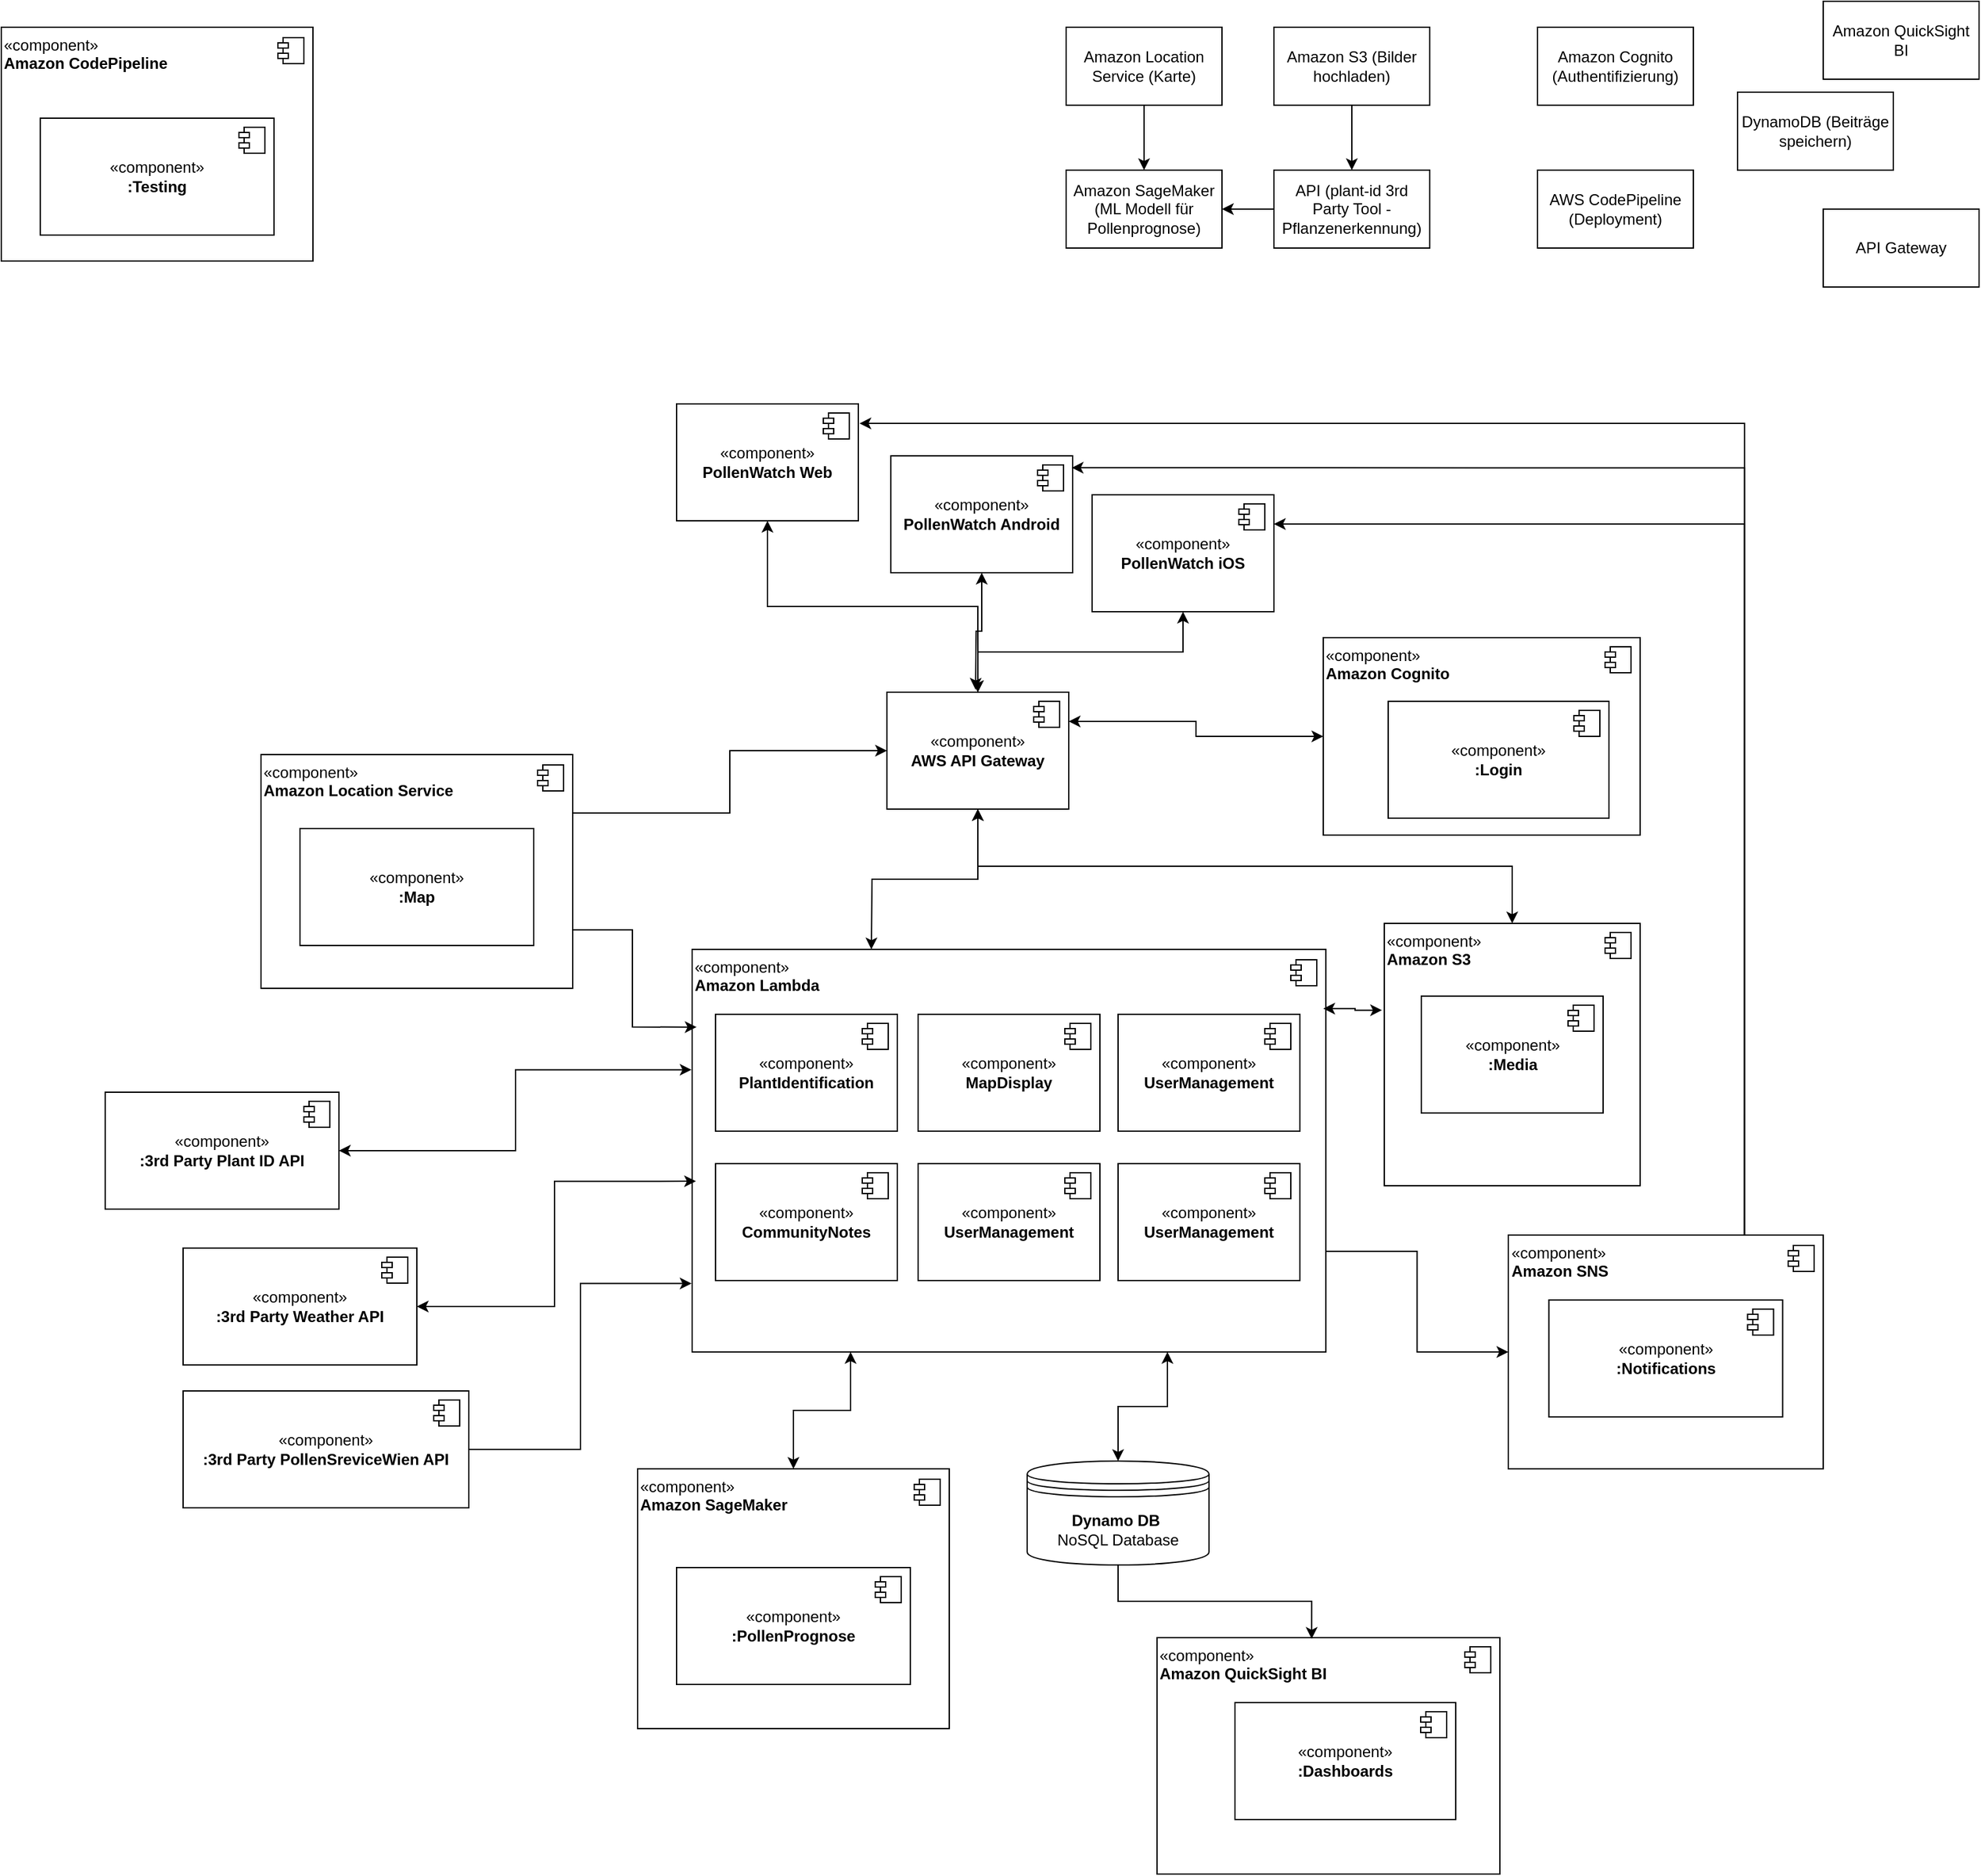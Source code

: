 <mxfile version="27.1.4">
  <diagram name="Seite-1" id="LLEtCyWinPWdS2YDN9kB">
    <mxGraphModel dx="3228" dy="2442" grid="1" gridSize="10" guides="1" tooltips="1" connect="1" arrows="1" fold="1" page="1" pageScale="1" pageWidth="827" pageHeight="1169" math="0" shadow="0">
      <root>
        <mxCell id="0" />
        <mxCell id="1" parent="0" />
        <mxCell id="4r_Y0ZmjXoZ240VpbycW-23" style="edgeStyle=orthogonalEdgeStyle;rounded=0;orthogonalLoop=1;jettySize=auto;html=1;exitX=0.5;exitY=1;exitDx=0;exitDy=0;" parent="1" source="4r_Y0ZmjXoZ240VpbycW-2" target="4r_Y0ZmjXoZ240VpbycW-8" edge="1">
          <mxGeometry relative="1" as="geometry" />
        </mxCell>
        <mxCell id="4r_Y0ZmjXoZ240VpbycW-2" value="Amazon Location Service (Karte)" style="rounded=0;whiteSpace=wrap;html=1;" parent="1" vertex="1">
          <mxGeometry x="70" y="-420" width="120" height="60" as="geometry" />
        </mxCell>
        <mxCell id="4r_Y0ZmjXoZ240VpbycW-3" value="API Gateway" style="rounded=0;whiteSpace=wrap;html=1;" parent="1" vertex="1">
          <mxGeometry x="653" y="-280" width="120" height="60" as="geometry" />
        </mxCell>
        <mxCell id="4r_Y0ZmjXoZ240VpbycW-4" value="DynamoDB (Beiträge speichern)" style="rounded=0;whiteSpace=wrap;html=1;" parent="1" vertex="1">
          <mxGeometry x="587" y="-370" width="120" height="60" as="geometry" />
        </mxCell>
        <mxCell id="4r_Y0ZmjXoZ240VpbycW-22" style="edgeStyle=orthogonalEdgeStyle;rounded=0;orthogonalLoop=1;jettySize=auto;html=1;exitX=0.5;exitY=1;exitDx=0;exitDy=0;entryX=0.5;entryY=0;entryDx=0;entryDy=0;" parent="1" source="4r_Y0ZmjXoZ240VpbycW-6" target="4r_Y0ZmjXoZ240VpbycW-7" edge="1">
          <mxGeometry relative="1" as="geometry" />
        </mxCell>
        <mxCell id="4r_Y0ZmjXoZ240VpbycW-6" value="Amazon S3 (Bilder hochladen)" style="rounded=0;whiteSpace=wrap;html=1;" parent="1" vertex="1">
          <mxGeometry x="230" y="-420" width="120" height="60" as="geometry" />
        </mxCell>
        <mxCell id="4r_Y0ZmjXoZ240VpbycW-24" style="edgeStyle=orthogonalEdgeStyle;rounded=0;orthogonalLoop=1;jettySize=auto;html=1;exitX=0;exitY=0.5;exitDx=0;exitDy=0;entryX=1;entryY=0.5;entryDx=0;entryDy=0;" parent="1" source="4r_Y0ZmjXoZ240VpbycW-7" target="4r_Y0ZmjXoZ240VpbycW-8" edge="1">
          <mxGeometry relative="1" as="geometry" />
        </mxCell>
        <mxCell id="4r_Y0ZmjXoZ240VpbycW-7" value="API (plant-id 3rd Party Tool - Pflanzenerkennung)" style="rounded=0;whiteSpace=wrap;html=1;" parent="1" vertex="1">
          <mxGeometry x="230" y="-310" width="120" height="60" as="geometry" />
        </mxCell>
        <mxCell id="4r_Y0ZmjXoZ240VpbycW-8" value="Amazon SageMaker (ML Modell für Pollenprognose)" style="rounded=0;whiteSpace=wrap;html=1;" parent="1" vertex="1">
          <mxGeometry x="70" y="-310" width="120" height="60" as="geometry" />
        </mxCell>
        <mxCell id="4r_Y0ZmjXoZ240VpbycW-9" value="Amazon Cognito (Authentifizierung)" style="rounded=0;whiteSpace=wrap;html=1;" parent="1" vertex="1">
          <mxGeometry x="433" y="-420" width="120" height="60" as="geometry" />
        </mxCell>
        <mxCell id="4r_Y0ZmjXoZ240VpbycW-11" value="Amazon QuickSight BI" style="rounded=0;whiteSpace=wrap;html=1;" parent="1" vertex="1">
          <mxGeometry x="653" y="-440" width="120" height="60" as="geometry" />
        </mxCell>
        <mxCell id="4r_Y0ZmjXoZ240VpbycW-12" value="AWS CodePipeline (Deployment)" style="rounded=0;whiteSpace=wrap;html=1;" parent="1" vertex="1">
          <mxGeometry x="433" y="-310" width="120" height="60" as="geometry" />
        </mxCell>
        <mxCell id="u-LYRZsdHviWgN9R1KnS-85" style="edgeStyle=orthogonalEdgeStyle;rounded=0;orthogonalLoop=1;jettySize=auto;html=1;exitX=0.75;exitY=0;exitDx=0;exitDy=0;entryX=1;entryY=0.25;entryDx=0;entryDy=0;" edge="1" parent="1" source="u-LYRZsdHviWgN9R1KnS-1" target="u-LYRZsdHviWgN9R1KnS-71">
          <mxGeometry relative="1" as="geometry" />
        </mxCell>
        <mxCell id="u-LYRZsdHviWgN9R1KnS-1" value="«component»&lt;br&gt;&lt;b&gt;Amazon SNS&lt;/b&gt;" style="html=1;dropTarget=0;whiteSpace=wrap;align=left;verticalAlign=top;" vertex="1" parent="1">
          <mxGeometry x="410.5" y="510" width="242.5" height="180" as="geometry" />
        </mxCell>
        <mxCell id="u-LYRZsdHviWgN9R1KnS-2" value="" style="shape=module;jettyWidth=8;jettyHeight=4;" vertex="1" parent="u-LYRZsdHviWgN9R1KnS-1">
          <mxGeometry x="1" width="20" height="20" relative="1" as="geometry">
            <mxPoint x="-27" y="8" as="offset" />
          </mxGeometry>
        </mxCell>
        <mxCell id="u-LYRZsdHviWgN9R1KnS-3" value="«component»&lt;br&gt;&lt;b&gt;:Notifications&lt;/b&gt;" style="html=1;dropTarget=0;whiteSpace=wrap;" vertex="1" parent="1">
          <mxGeometry x="441.75" y="560" width="180" height="90" as="geometry" />
        </mxCell>
        <mxCell id="u-LYRZsdHviWgN9R1KnS-4" value="" style="shape=module;jettyWidth=8;jettyHeight=4;" vertex="1" parent="u-LYRZsdHviWgN9R1KnS-3">
          <mxGeometry x="1" width="20" height="20" relative="1" as="geometry">
            <mxPoint x="-27" y="7" as="offset" />
          </mxGeometry>
        </mxCell>
        <mxCell id="u-LYRZsdHviWgN9R1KnS-6" value="&lt;div style=&quot;&quot;&gt;«component»&lt;/div&gt;&lt;b&gt;Amazon SageMaker&lt;/b&gt;" style="html=1;dropTarget=0;whiteSpace=wrap;verticalAlign=top;align=left;" vertex="1" parent="1">
          <mxGeometry x="-260" y="690" width="240" height="200" as="geometry" />
        </mxCell>
        <mxCell id="u-LYRZsdHviWgN9R1KnS-7" value="" style="shape=module;jettyWidth=8;jettyHeight=4;" vertex="1" parent="u-LYRZsdHviWgN9R1KnS-6">
          <mxGeometry x="1" width="20" height="20" relative="1" as="geometry">
            <mxPoint x="-27" y="8" as="offset" />
          </mxGeometry>
        </mxCell>
        <mxCell id="u-LYRZsdHviWgN9R1KnS-8" value="«component»&lt;br&gt;&lt;b&gt;Amazon S3&lt;/b&gt;" style="html=1;dropTarget=0;whiteSpace=wrap;align=left;verticalAlign=top;" vertex="1" parent="1">
          <mxGeometry x="315" y="270" width="197" height="202" as="geometry" />
        </mxCell>
        <mxCell id="u-LYRZsdHviWgN9R1KnS-9" value="" style="shape=module;jettyWidth=8;jettyHeight=4;" vertex="1" parent="u-LYRZsdHviWgN9R1KnS-8">
          <mxGeometry x="1" width="20" height="20" relative="1" as="geometry">
            <mxPoint x="-27" y="7" as="offset" />
          </mxGeometry>
        </mxCell>
        <mxCell id="u-LYRZsdHviWgN9R1KnS-10" value="«component»&lt;br&gt;&lt;b&gt;:Media&lt;/b&gt;" style="html=1;dropTarget=0;whiteSpace=wrap;" vertex="1" parent="1">
          <mxGeometry x="343.5" y="326" width="140" height="90" as="geometry" />
        </mxCell>
        <mxCell id="u-LYRZsdHviWgN9R1KnS-11" value="" style="shape=module;jettyWidth=8;jettyHeight=4;" vertex="1" parent="u-LYRZsdHviWgN9R1KnS-10">
          <mxGeometry x="1" width="20" height="20" relative="1" as="geometry">
            <mxPoint x="-27" y="7" as="offset" />
          </mxGeometry>
        </mxCell>
        <mxCell id="u-LYRZsdHviWgN9R1KnS-12" value="«component»&lt;br&gt;&lt;b&gt;:3rd Party Plant ID API&lt;/b&gt;" style="html=1;dropTarget=0;whiteSpace=wrap;" vertex="1" parent="1">
          <mxGeometry x="-670" y="400" width="180" height="90" as="geometry" />
        </mxCell>
        <mxCell id="u-LYRZsdHviWgN9R1KnS-13" value="" style="shape=module;jettyWidth=8;jettyHeight=4;" vertex="1" parent="u-LYRZsdHviWgN9R1KnS-12">
          <mxGeometry x="1" width="20" height="20" relative="1" as="geometry">
            <mxPoint x="-27" y="7" as="offset" />
          </mxGeometry>
        </mxCell>
        <mxCell id="u-LYRZsdHviWgN9R1KnS-14" value="«component»&lt;br&gt;&lt;b&gt;:PollenPrognose&lt;/b&gt;" style="html=1;dropTarget=0;whiteSpace=wrap;" vertex="1" parent="1">
          <mxGeometry x="-230" y="766" width="180" height="90" as="geometry" />
        </mxCell>
        <mxCell id="u-LYRZsdHviWgN9R1KnS-15" value="" style="shape=module;jettyWidth=8;jettyHeight=4;" vertex="1" parent="u-LYRZsdHviWgN9R1KnS-14">
          <mxGeometry x="1" width="20" height="20" relative="1" as="geometry">
            <mxPoint x="-27" y="7" as="offset" />
          </mxGeometry>
        </mxCell>
        <mxCell id="u-LYRZsdHviWgN9R1KnS-95" style="edgeStyle=orthogonalEdgeStyle;rounded=0;orthogonalLoop=1;jettySize=auto;html=1;exitX=1;exitY=0.25;exitDx=0;exitDy=0;entryX=0;entryY=0.5;entryDx=0;entryDy=0;" edge="1" parent="1" source="u-LYRZsdHviWgN9R1KnS-21" target="u-LYRZsdHviWgN9R1KnS-47">
          <mxGeometry relative="1" as="geometry" />
        </mxCell>
        <mxCell id="u-LYRZsdHviWgN9R1KnS-21" value="&lt;div style=&quot;&quot;&gt;«component»&lt;/div&gt;&lt;b&gt;Amazon Location Service&lt;/b&gt;" style="html=1;dropTarget=0;whiteSpace=wrap;verticalAlign=top;align=left;" vertex="1" parent="1">
          <mxGeometry x="-550" y="140" width="240" height="180" as="geometry" />
        </mxCell>
        <mxCell id="u-LYRZsdHviWgN9R1KnS-22" value="" style="shape=module;jettyWidth=8;jettyHeight=4;" vertex="1" parent="u-LYRZsdHviWgN9R1KnS-21">
          <mxGeometry x="1" width="20" height="20" relative="1" as="geometry">
            <mxPoint x="-27" y="8" as="offset" />
          </mxGeometry>
        </mxCell>
        <mxCell id="u-LYRZsdHviWgN9R1KnS-23" value="«component»&lt;br&gt;&lt;b&gt;:Map&lt;/b&gt;" style="html=1;dropTarget=0;whiteSpace=wrap;" vertex="1" parent="1">
          <mxGeometry x="-520" y="197" width="180" height="90" as="geometry" />
        </mxCell>
        <mxCell id="u-LYRZsdHviWgN9R1KnS-26" value="«component»&lt;br&gt;&lt;b&gt;Amazon Cognito&lt;/b&gt;" style="html=1;dropTarget=0;whiteSpace=wrap;align=left;verticalAlign=top;" vertex="1" parent="1">
          <mxGeometry x="268" y="50" width="244" height="152" as="geometry" />
        </mxCell>
        <mxCell id="u-LYRZsdHviWgN9R1KnS-27" value="" style="shape=module;jettyWidth=8;jettyHeight=4;" vertex="1" parent="u-LYRZsdHviWgN9R1KnS-26">
          <mxGeometry x="1" width="20" height="20" relative="1" as="geometry">
            <mxPoint x="-27" y="7" as="offset" />
          </mxGeometry>
        </mxCell>
        <mxCell id="u-LYRZsdHviWgN9R1KnS-28" value="«component»&lt;br&gt;&lt;b&gt;:Login&lt;/b&gt;" style="html=1;dropTarget=0;whiteSpace=wrap;" vertex="1" parent="1">
          <mxGeometry x="318" y="99" width="170" height="90" as="geometry" />
        </mxCell>
        <mxCell id="u-LYRZsdHviWgN9R1KnS-29" value="" style="shape=module;jettyWidth=8;jettyHeight=4;" vertex="1" parent="u-LYRZsdHviWgN9R1KnS-28">
          <mxGeometry x="1" width="20" height="20" relative="1" as="geometry">
            <mxPoint x="-27" y="7" as="offset" />
          </mxGeometry>
        </mxCell>
        <mxCell id="u-LYRZsdHviWgN9R1KnS-31" value="&lt;b&gt;Dynamo DB&amp;nbsp;&lt;/b&gt;&lt;div&gt;NoSQL Database&lt;/div&gt;" style="shape=datastore;whiteSpace=wrap;html=1;" vertex="1" parent="1">
          <mxGeometry x="40" y="684" width="140" height="80" as="geometry" />
        </mxCell>
        <mxCell id="u-LYRZsdHviWgN9R1KnS-34" value="«component»&lt;br&gt;&lt;b&gt;Amazon QuickSight BI&lt;/b&gt;" style="html=1;dropTarget=0;whiteSpace=wrap;align=left;verticalAlign=top;" vertex="1" parent="1">
          <mxGeometry x="140" y="820" width="264" height="182" as="geometry" />
        </mxCell>
        <mxCell id="u-LYRZsdHviWgN9R1KnS-35" value="" style="shape=module;jettyWidth=8;jettyHeight=4;" vertex="1" parent="u-LYRZsdHviWgN9R1KnS-34">
          <mxGeometry x="1" width="20" height="20" relative="1" as="geometry">
            <mxPoint x="-27" y="7" as="offset" />
          </mxGeometry>
        </mxCell>
        <mxCell id="u-LYRZsdHviWgN9R1KnS-36" value="«component»&lt;br&gt;&lt;b&gt;:Dashboards&lt;/b&gt;" style="html=1;dropTarget=0;whiteSpace=wrap;" vertex="1" parent="1">
          <mxGeometry x="200" y="870" width="170" height="90" as="geometry" />
        </mxCell>
        <mxCell id="u-LYRZsdHviWgN9R1KnS-37" value="" style="shape=module;jettyWidth=8;jettyHeight=4;" vertex="1" parent="u-LYRZsdHviWgN9R1KnS-36">
          <mxGeometry x="1" width="20" height="20" relative="1" as="geometry">
            <mxPoint x="-27" y="7" as="offset" />
          </mxGeometry>
        </mxCell>
        <mxCell id="u-LYRZsdHviWgN9R1KnS-40" style="edgeStyle=orthogonalEdgeStyle;rounded=0;orthogonalLoop=1;jettySize=auto;html=1;exitX=0.5;exitY=1;exitDx=0;exitDy=0;entryX=0.451;entryY=0.005;entryDx=0;entryDy=0;entryPerimeter=0;" edge="1" parent="1" source="u-LYRZsdHviWgN9R1KnS-31" target="u-LYRZsdHviWgN9R1KnS-34">
          <mxGeometry relative="1" as="geometry" />
        </mxCell>
        <mxCell id="u-LYRZsdHviWgN9R1KnS-50" style="edgeStyle=orthogonalEdgeStyle;rounded=0;orthogonalLoop=1;jettySize=auto;html=1;exitX=0.5;exitY=1;exitDx=0;exitDy=0;startArrow=classic;startFill=1;" edge="1" parent="1" source="u-LYRZsdHviWgN9R1KnS-47" target="u-LYRZsdHviWgN9R1KnS-8">
          <mxGeometry relative="1" as="geometry" />
        </mxCell>
        <mxCell id="u-LYRZsdHviWgN9R1KnS-65" style="edgeStyle=orthogonalEdgeStyle;rounded=0;orthogonalLoop=1;jettySize=auto;html=1;exitX=0.5;exitY=1;exitDx=0;exitDy=0;startArrow=classic;startFill=1;" edge="1" parent="1" source="u-LYRZsdHviWgN9R1KnS-47">
          <mxGeometry relative="1" as="geometry">
            <mxPoint x="-80" y="290" as="targetPoint" />
          </mxGeometry>
        </mxCell>
        <mxCell id="u-LYRZsdHviWgN9R1KnS-93" style="edgeStyle=orthogonalEdgeStyle;rounded=0;orthogonalLoop=1;jettySize=auto;html=1;exitX=1;exitY=0.25;exitDx=0;exitDy=0;entryX=0;entryY=0.5;entryDx=0;entryDy=0;startArrow=classic;startFill=1;" edge="1" parent="1" source="u-LYRZsdHviWgN9R1KnS-47" target="u-LYRZsdHviWgN9R1KnS-26">
          <mxGeometry relative="1" as="geometry" />
        </mxCell>
        <mxCell id="u-LYRZsdHviWgN9R1KnS-47" value="«component»&lt;br&gt;&lt;b&gt;AWS API Gateway&lt;/b&gt;" style="html=1;dropTarget=0;whiteSpace=wrap;" vertex="1" parent="1">
          <mxGeometry x="-68" y="92" width="140" height="90" as="geometry" />
        </mxCell>
        <mxCell id="u-LYRZsdHviWgN9R1KnS-48" value="" style="shape=module;jettyWidth=8;jettyHeight=4;" vertex="1" parent="u-LYRZsdHviWgN9R1KnS-47">
          <mxGeometry x="1" width="20" height="20" relative="1" as="geometry">
            <mxPoint x="-27" y="7" as="offset" />
          </mxGeometry>
        </mxCell>
        <mxCell id="u-LYRZsdHviWgN9R1KnS-51" value="&lt;div style=&quot;&quot;&gt;«component»&lt;/div&gt;&lt;b&gt;Amazon CodePipeline&lt;/b&gt;" style="html=1;dropTarget=0;whiteSpace=wrap;verticalAlign=top;align=left;" vertex="1" parent="1">
          <mxGeometry x="-750" y="-420" width="240" height="180" as="geometry" />
        </mxCell>
        <mxCell id="u-LYRZsdHviWgN9R1KnS-52" value="" style="shape=module;jettyWidth=8;jettyHeight=4;" vertex="1" parent="u-LYRZsdHviWgN9R1KnS-51">
          <mxGeometry x="1" width="20" height="20" relative="1" as="geometry">
            <mxPoint x="-27" y="8" as="offset" />
          </mxGeometry>
        </mxCell>
        <mxCell id="u-LYRZsdHviWgN9R1KnS-53" value="«component»&lt;br&gt;&lt;b&gt;:Testing&lt;/b&gt;" style="html=1;dropTarget=0;whiteSpace=wrap;" vertex="1" parent="1">
          <mxGeometry x="-720" y="-350" width="180" height="90" as="geometry" />
        </mxCell>
        <mxCell id="u-LYRZsdHviWgN9R1KnS-54" value="" style="shape=module;jettyWidth=8;jettyHeight=4;" vertex="1" parent="u-LYRZsdHviWgN9R1KnS-53">
          <mxGeometry x="1" width="20" height="20" relative="1" as="geometry">
            <mxPoint x="-27" y="7" as="offset" />
          </mxGeometry>
        </mxCell>
        <mxCell id="u-LYRZsdHviWgN9R1KnS-86" style="edgeStyle=orthogonalEdgeStyle;rounded=0;orthogonalLoop=1;jettySize=auto;html=1;exitX=1;exitY=0.75;exitDx=0;exitDy=0;" edge="1" parent="1" source="u-LYRZsdHviWgN9R1KnS-58" target="u-LYRZsdHviWgN9R1KnS-1">
          <mxGeometry relative="1" as="geometry" />
        </mxCell>
        <mxCell id="u-LYRZsdHviWgN9R1KnS-90" style="edgeStyle=orthogonalEdgeStyle;rounded=0;orthogonalLoop=1;jettySize=auto;html=1;exitX=0.75;exitY=1;exitDx=0;exitDy=0;entryX=0.5;entryY=0;entryDx=0;entryDy=0;startArrow=classic;startFill=1;" edge="1" parent="1" source="u-LYRZsdHviWgN9R1KnS-58" target="u-LYRZsdHviWgN9R1KnS-31">
          <mxGeometry relative="1" as="geometry" />
        </mxCell>
        <mxCell id="u-LYRZsdHviWgN9R1KnS-91" style="edgeStyle=orthogonalEdgeStyle;rounded=0;orthogonalLoop=1;jettySize=auto;html=1;exitX=0.25;exitY=1;exitDx=0;exitDy=0;entryX=0.5;entryY=0;entryDx=0;entryDy=0;startArrow=classic;startFill=1;" edge="1" parent="1" source="u-LYRZsdHviWgN9R1KnS-58" target="u-LYRZsdHviWgN9R1KnS-6">
          <mxGeometry relative="1" as="geometry" />
        </mxCell>
        <mxCell id="u-LYRZsdHviWgN9R1KnS-58" value="&lt;div style=&quot;&quot;&gt;«component»&lt;/div&gt;&lt;b&gt;Amazon Lambda&lt;/b&gt;" style="html=1;dropTarget=0;whiteSpace=wrap;verticalAlign=top;align=left;" vertex="1" parent="1">
          <mxGeometry x="-218" y="290" width="488" height="310" as="geometry" />
        </mxCell>
        <mxCell id="u-LYRZsdHviWgN9R1KnS-59" value="" style="shape=module;jettyWidth=8;jettyHeight=4;" vertex="1" parent="u-LYRZsdHviWgN9R1KnS-58">
          <mxGeometry x="1" width="20" height="20" relative="1" as="geometry">
            <mxPoint x="-27" y="8" as="offset" />
          </mxGeometry>
        </mxCell>
        <mxCell id="u-LYRZsdHviWgN9R1KnS-60" value="«component»&lt;br&gt;&lt;b&gt;PlantIdentification&lt;/b&gt;" style="html=1;dropTarget=0;whiteSpace=wrap;" vertex="1" parent="1">
          <mxGeometry x="-200" y="340" width="140" height="90" as="geometry" />
        </mxCell>
        <mxCell id="u-LYRZsdHviWgN9R1KnS-61" value="" style="shape=module;jettyWidth=8;jettyHeight=4;" vertex="1" parent="u-LYRZsdHviWgN9R1KnS-60">
          <mxGeometry x="1" width="20" height="20" relative="1" as="geometry">
            <mxPoint x="-27" y="7" as="offset" />
          </mxGeometry>
        </mxCell>
        <mxCell id="u-LYRZsdHviWgN9R1KnS-73" style="edgeStyle=orthogonalEdgeStyle;rounded=0;orthogonalLoop=1;jettySize=auto;html=1;exitX=0.5;exitY=1;exitDx=0;exitDy=0;entryX=0.5;entryY=0;entryDx=0;entryDy=0;startArrow=classic;startFill=1;" edge="1" parent="1" source="u-LYRZsdHviWgN9R1KnS-67" target="u-LYRZsdHviWgN9R1KnS-47">
          <mxGeometry relative="1" as="geometry" />
        </mxCell>
        <mxCell id="u-LYRZsdHviWgN9R1KnS-67" value="«component»&lt;br&gt;&lt;b&gt;PollenWatch Web&lt;/b&gt;" style="html=1;dropTarget=0;whiteSpace=wrap;" vertex="1" parent="1">
          <mxGeometry x="-230" y="-130" width="140" height="90" as="geometry" />
        </mxCell>
        <mxCell id="u-LYRZsdHviWgN9R1KnS-68" value="" style="shape=module;jettyWidth=8;jettyHeight=4;" vertex="1" parent="u-LYRZsdHviWgN9R1KnS-67">
          <mxGeometry x="1" width="20" height="20" relative="1" as="geometry">
            <mxPoint x="-27" y="7" as="offset" />
          </mxGeometry>
        </mxCell>
        <mxCell id="u-LYRZsdHviWgN9R1KnS-74" style="edgeStyle=orthogonalEdgeStyle;rounded=0;orthogonalLoop=1;jettySize=auto;html=1;exitX=0.5;exitY=1;exitDx=0;exitDy=0;startArrow=classic;startFill=1;" edge="1" parent="1" source="u-LYRZsdHviWgN9R1KnS-69">
          <mxGeometry relative="1" as="geometry">
            <mxPoint x="0.235" y="90" as="targetPoint" />
          </mxGeometry>
        </mxCell>
        <mxCell id="u-LYRZsdHviWgN9R1KnS-69" value="«component»&lt;br&gt;&lt;b&gt;PollenWatch Android&lt;/b&gt;" style="html=1;dropTarget=0;whiteSpace=wrap;" vertex="1" parent="1">
          <mxGeometry x="-65" y="-90" width="140" height="90" as="geometry" />
        </mxCell>
        <mxCell id="u-LYRZsdHviWgN9R1KnS-70" value="" style="shape=module;jettyWidth=8;jettyHeight=4;" vertex="1" parent="u-LYRZsdHviWgN9R1KnS-69">
          <mxGeometry x="1" width="20" height="20" relative="1" as="geometry">
            <mxPoint x="-27" y="7" as="offset" />
          </mxGeometry>
        </mxCell>
        <mxCell id="u-LYRZsdHviWgN9R1KnS-75" style="edgeStyle=orthogonalEdgeStyle;rounded=0;orthogonalLoop=1;jettySize=auto;html=1;exitX=0.5;exitY=1;exitDx=0;exitDy=0;entryX=0.5;entryY=0;entryDx=0;entryDy=0;startArrow=classic;startFill=1;" edge="1" parent="1" source="u-LYRZsdHviWgN9R1KnS-71" target="u-LYRZsdHviWgN9R1KnS-47">
          <mxGeometry relative="1" as="geometry" />
        </mxCell>
        <mxCell id="u-LYRZsdHviWgN9R1KnS-71" value="«component»&lt;br&gt;&lt;b&gt;PollenWatch iOS&lt;/b&gt;" style="html=1;dropTarget=0;whiteSpace=wrap;" vertex="1" parent="1">
          <mxGeometry x="90" y="-60" width="140" height="90" as="geometry" />
        </mxCell>
        <mxCell id="u-LYRZsdHviWgN9R1KnS-72" value="" style="shape=module;jettyWidth=8;jettyHeight=4;" vertex="1" parent="u-LYRZsdHviWgN9R1KnS-71">
          <mxGeometry x="1" width="20" height="20" relative="1" as="geometry">
            <mxPoint x="-27" y="7" as="offset" />
          </mxGeometry>
        </mxCell>
        <mxCell id="u-LYRZsdHviWgN9R1KnS-77" value="«component»&lt;br&gt;&lt;b&gt;CommunityNotes&lt;/b&gt;" style="html=1;dropTarget=0;whiteSpace=wrap;" vertex="1" parent="1">
          <mxGeometry x="-200" y="455" width="140" height="90" as="geometry" />
        </mxCell>
        <mxCell id="u-LYRZsdHviWgN9R1KnS-78" value="" style="shape=module;jettyWidth=8;jettyHeight=4;" vertex="1" parent="u-LYRZsdHviWgN9R1KnS-77">
          <mxGeometry x="1" width="20" height="20" relative="1" as="geometry">
            <mxPoint x="-27" y="7" as="offset" />
          </mxGeometry>
        </mxCell>
        <mxCell id="u-LYRZsdHviWgN9R1KnS-79" value="«component»&lt;br&gt;&lt;b&gt;MapDisplay&lt;/b&gt;" style="html=1;dropTarget=0;whiteSpace=wrap;" vertex="1" parent="1">
          <mxGeometry x="-44" y="340" width="140" height="90" as="geometry" />
        </mxCell>
        <mxCell id="u-LYRZsdHviWgN9R1KnS-80" value="" style="shape=module;jettyWidth=8;jettyHeight=4;" vertex="1" parent="u-LYRZsdHviWgN9R1KnS-79">
          <mxGeometry x="1" width="20" height="20" relative="1" as="geometry">
            <mxPoint x="-27" y="7" as="offset" />
          </mxGeometry>
        </mxCell>
        <mxCell id="u-LYRZsdHviWgN9R1KnS-81" value="«component»&lt;br&gt;&lt;b&gt;UserManagement&lt;/b&gt;" style="html=1;dropTarget=0;whiteSpace=wrap;" vertex="1" parent="1">
          <mxGeometry x="-44" y="455" width="140" height="90" as="geometry" />
        </mxCell>
        <mxCell id="u-LYRZsdHviWgN9R1KnS-82" value="" style="shape=module;jettyWidth=8;jettyHeight=4;" vertex="1" parent="u-LYRZsdHviWgN9R1KnS-81">
          <mxGeometry x="1" width="20" height="20" relative="1" as="geometry">
            <mxPoint x="-27" y="7" as="offset" />
          </mxGeometry>
        </mxCell>
        <mxCell id="u-LYRZsdHviWgN9R1KnS-83" style="edgeStyle=orthogonalEdgeStyle;rounded=0;orthogonalLoop=1;jettySize=auto;html=1;exitX=-0.009;exitY=0.331;exitDx=0;exitDy=0;entryX=0.996;entryY=0.147;entryDx=0;entryDy=0;entryPerimeter=0;startArrow=classic;startFill=1;exitPerimeter=0;" edge="1" parent="1" source="u-LYRZsdHviWgN9R1KnS-8" target="u-LYRZsdHviWgN9R1KnS-58">
          <mxGeometry relative="1" as="geometry" />
        </mxCell>
        <mxCell id="u-LYRZsdHviWgN9R1KnS-87" style="edgeStyle=orthogonalEdgeStyle;rounded=0;orthogonalLoop=1;jettySize=auto;html=1;exitX=0.75;exitY=0;exitDx=0;exitDy=0;entryX=0.995;entryY=0.102;entryDx=0;entryDy=0;entryPerimeter=0;" edge="1" parent="1" source="u-LYRZsdHviWgN9R1KnS-1" target="u-LYRZsdHviWgN9R1KnS-69">
          <mxGeometry relative="1" as="geometry" />
        </mxCell>
        <mxCell id="u-LYRZsdHviWgN9R1KnS-88" style="edgeStyle=orthogonalEdgeStyle;rounded=0;orthogonalLoop=1;jettySize=auto;html=1;exitX=0.75;exitY=0;exitDx=0;exitDy=0;entryX=1.006;entryY=0.167;entryDx=0;entryDy=0;entryPerimeter=0;" edge="1" parent="1" source="u-LYRZsdHviWgN9R1KnS-1" target="u-LYRZsdHviWgN9R1KnS-67">
          <mxGeometry relative="1" as="geometry" />
        </mxCell>
        <mxCell id="u-LYRZsdHviWgN9R1KnS-94" style="edgeStyle=orthogonalEdgeStyle;rounded=0;orthogonalLoop=1;jettySize=auto;html=1;exitX=1;exitY=0.75;exitDx=0;exitDy=0;entryX=0.007;entryY=0.193;entryDx=0;entryDy=0;entryPerimeter=0;" edge="1" parent="1" source="u-LYRZsdHviWgN9R1KnS-21" target="u-LYRZsdHviWgN9R1KnS-58">
          <mxGeometry relative="1" as="geometry" />
        </mxCell>
        <mxCell id="u-LYRZsdHviWgN9R1KnS-92" style="edgeStyle=orthogonalEdgeStyle;rounded=0;orthogonalLoop=1;jettySize=auto;html=1;exitX=1;exitY=0.5;exitDx=0;exitDy=0;entryX=-0.001;entryY=0.299;entryDx=0;entryDy=0;startArrow=classic;startFill=1;entryPerimeter=0;" edge="1" parent="1" source="u-LYRZsdHviWgN9R1KnS-12" target="u-LYRZsdHviWgN9R1KnS-58">
          <mxGeometry relative="1" as="geometry" />
        </mxCell>
        <mxCell id="u-LYRZsdHviWgN9R1KnS-100" value="«component»&lt;br&gt;&lt;b&gt;UserManagement&lt;/b&gt;" style="html=1;dropTarget=0;whiteSpace=wrap;" vertex="1" parent="1">
          <mxGeometry x="110" y="455" width="140" height="90" as="geometry" />
        </mxCell>
        <mxCell id="u-LYRZsdHviWgN9R1KnS-101" value="" style="shape=module;jettyWidth=8;jettyHeight=4;" vertex="1" parent="u-LYRZsdHviWgN9R1KnS-100">
          <mxGeometry x="1" width="20" height="20" relative="1" as="geometry">
            <mxPoint x="-27" y="7" as="offset" />
          </mxGeometry>
        </mxCell>
        <mxCell id="u-LYRZsdHviWgN9R1KnS-102" value="«component»&lt;br&gt;&lt;b&gt;UserManagement&lt;/b&gt;" style="html=1;dropTarget=0;whiteSpace=wrap;" vertex="1" parent="1">
          <mxGeometry x="110" y="340" width="140" height="90" as="geometry" />
        </mxCell>
        <mxCell id="u-LYRZsdHviWgN9R1KnS-103" value="" style="shape=module;jettyWidth=8;jettyHeight=4;" vertex="1" parent="u-LYRZsdHviWgN9R1KnS-102">
          <mxGeometry x="1" width="20" height="20" relative="1" as="geometry">
            <mxPoint x="-27" y="7" as="offset" />
          </mxGeometry>
        </mxCell>
        <mxCell id="u-LYRZsdHviWgN9R1KnS-104" value="«component»&lt;br&gt;&lt;b&gt;:3rd Party Weather API&lt;/b&gt;" style="html=1;dropTarget=0;whiteSpace=wrap;" vertex="1" parent="1">
          <mxGeometry x="-610" y="520" width="180" height="90" as="geometry" />
        </mxCell>
        <mxCell id="u-LYRZsdHviWgN9R1KnS-105" value="" style="shape=module;jettyWidth=8;jettyHeight=4;" vertex="1" parent="u-LYRZsdHviWgN9R1KnS-104">
          <mxGeometry x="1" width="20" height="20" relative="1" as="geometry">
            <mxPoint x="-27" y="7" as="offset" />
          </mxGeometry>
        </mxCell>
        <mxCell id="u-LYRZsdHviWgN9R1KnS-106" style="edgeStyle=orthogonalEdgeStyle;rounded=0;orthogonalLoop=1;jettySize=auto;html=1;exitX=1;exitY=0.5;exitDx=0;exitDy=0;entryX=0.006;entryY=0.576;entryDx=0;entryDy=0;entryPerimeter=0;startArrow=classic;startFill=1;" edge="1" parent="1" source="u-LYRZsdHviWgN9R1KnS-104" target="u-LYRZsdHviWgN9R1KnS-58">
          <mxGeometry relative="1" as="geometry" />
        </mxCell>
        <mxCell id="u-LYRZsdHviWgN9R1KnS-107" value="«component»&lt;br&gt;&lt;b&gt;:3rd Party PollenSreviceWien API&lt;/b&gt;" style="html=1;dropTarget=0;whiteSpace=wrap;" vertex="1" parent="1">
          <mxGeometry x="-610" y="630" width="220" height="90" as="geometry" />
        </mxCell>
        <mxCell id="u-LYRZsdHviWgN9R1KnS-108" value="" style="shape=module;jettyWidth=8;jettyHeight=4;" vertex="1" parent="u-LYRZsdHviWgN9R1KnS-107">
          <mxGeometry x="1" width="20" height="20" relative="1" as="geometry">
            <mxPoint x="-27" y="7" as="offset" />
          </mxGeometry>
        </mxCell>
        <mxCell id="u-LYRZsdHviWgN9R1KnS-109" style="edgeStyle=orthogonalEdgeStyle;rounded=0;orthogonalLoop=1;jettySize=auto;html=1;exitX=1;exitY=0.5;exitDx=0;exitDy=0;entryX=-0.001;entryY=0.83;entryDx=0;entryDy=0;entryPerimeter=0;" edge="1" parent="1" source="u-LYRZsdHviWgN9R1KnS-107" target="u-LYRZsdHviWgN9R1KnS-58">
          <mxGeometry relative="1" as="geometry" />
        </mxCell>
      </root>
    </mxGraphModel>
  </diagram>
</mxfile>
